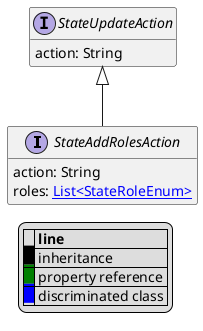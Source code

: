 @startuml

hide empty fields
hide empty methods
legend
|= |= line |
|<back:black>   </back>| inheritance |
|<back:green>   </back>| property reference |
|<back:blue>   </back>| discriminated class |
endlegend
interface StateAddRolesAction [[StateAddRolesAction.svg]] extends StateUpdateAction {
    action: String
    roles: [[StateRoleEnum.svg List<StateRoleEnum>]]
}
interface StateUpdateAction [[StateUpdateAction.svg]]  {
    action: String
}





@enduml
